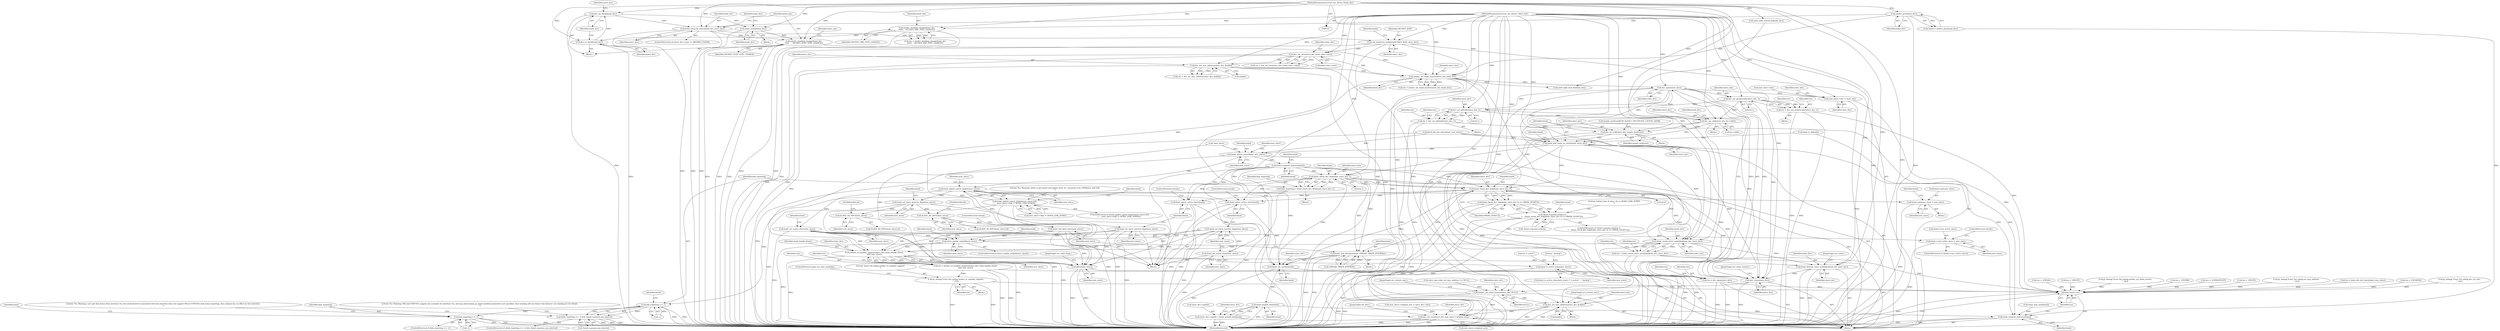 digraph "0_linux_550fd08c2cebad61c548def135f67aba284c6162_0@API" {
"1000538" [label="(Call,dev_open(slave_dev))"];
"1000526" [label="(Call,netdev_set_bond_master(slave_dev, bond_dev))"];
"1000464" [label="(Call,dev_set_mtu(slave_dev, bond->dev->mtu))"];
"1000413" [label="(Call,call_netdevice_notifiers(NETDEV_JOIN, slave_dev))"];
"1000326" [label="(Call,bond_setup_by_slave(bond_dev, slave_dev))"];
"1000318" [label="(Call,dev_mc_flush(bond_dev))"];
"1000316" [label="(Call,dev_uc_flush(bond_dev))"];
"1000296" [label="(Call,netdev_bonding_change(bond_dev,\n\t\t\t\t\t\t    NETDEV_PRE_TYPE_CHANGE))"];
"1000138" [label="(Call,netdev_priv(bond_dev))"];
"1000132" [label="(MethodParameterIn,struct net_device *bond_dev)"];
"1000133" [label="(MethodParameterIn,struct net_device *slave_dev)"];
"1000513" [label="(Call,dev_set_mac_address(slave_dev, &addr))"];
"1000338" [label="(Call,netdev_bonding_change(bond_dev,\n \t\t\t\t\t      NETDEV_POST_TYPE_CHANGE))"];
"1000331" [label="(Call,ether_setup(bond_dev))"];
"1000536" [label="(Call,res = dev_open(slave_dev))"];
"1001089" [label="(Return,return res;)"];
"1000554" [label="(Call,new_slave->dev = slave_dev)"];
"1000594" [label="(Call,dev_set_promiscuity(slave_dev, 1))"];
"1000592" [label="(Call,res = dev_set_promiscuity(slave_dev, 1))"];
"1000609" [label="(Call,dev_set_allmulti(slave_dev, 1))"];
"1000607" [label="(Call,res = dev_set_allmulti(slave_dev, 1))"];
"1000617" [label="(Call,dev_mc_add(slave_dev, ha->addr))"];
"1000637" [label="(Call,dev_mc_add(slave_dev, lacpdu_multicast))"];
"1000640" [label="(Call,bond_add_vlans_on_slave(bond, slave_dev))"];
"1000648" [label="(Call,bond_attach_slave(bond, new_slave))"];
"1000666" [label="(Call,bond_compute_features(bond))"];
"1000694" [label="(Call,bond_check_dev_link(bond, slave_dev, 1))"];
"1000692" [label="(Call,link_reporting = bond_check_dev_link(bond, slave_dev, 1))"];
"1000700" [label="(Call,link_reporting == -1)"];
"1000699" [label="(Call,(link_reporting == -1) && !bond->params.arp_interval)"];
"1000721" [label="(Call,link_reporting == -1)"];
"1000743" [label="(Call,bond_check_dev_link(bond, slave_dev, 0))"];
"1000742" [label="(Call,bond_check_dev_link(bond, slave_dev, 0) == BMSR_LSTATUS)"];
"1000735" [label="(Call,!bond->params.miimon ||\n\t    (bond_check_dev_link(bond, slave_dev, 0) == BMSR_LSTATUS))"];
"1000885" [label="(Call,bond_select_active_slave(bond))"];
"1000957" [label="(Call,bond_set_carrier(bond))"];
"1000963" [label="(Call,bond_netpoll_info(bond))"];
"1000959" [label="(Call,slave_dev->npinfo = bond_netpoll_info(bond))"];
"1001087" [label="(Call,bond_compute_features(bond))"];
"1000904" [label="(Call,bond_3ad_initialize(bond, 1000/AD_TIMER_INTERVAL))"];
"1000933" [label="(Call,bond_select_active_slave(bond))"];
"1000996" [label="(Call,bond_create_slave_symlinks(bond_dev, slave_dev))"];
"1000994" [label="(Call,res = bond_create_slave_symlinks(bond_dev, slave_dev))"];
"1001004" [label="(Call,netdev_rx_handler_register(slave_dev, bond_handle_frame,\n\t\t\t\t\t new_slave))"];
"1001002" [label="(Call,res = netdev_rx_handler_register(slave_dev, bond_handle_frame,\n\t\t\t\t\t new_slave))"];
"1001011" [label="(Call,pr_debug(\"Error %d calling netdev_rx_handler_register\n\", res))"];
"1001024" [label="(Call,bond_is_active_slave(new_slave))"];
"1001039" [label="(Call,bond_destroy_slave_symlinks(bond_dev, slave_dev))"];
"1001043" [label="(Call,dev_close(slave_dev))"];
"1001046" [label="(Call,netdev_set_bond_master(slave_dev, NULL))"];
"1001073" [label="(Call,dev_set_mac_address(slave_dev, &addr))"];
"1001078" [label="(Call,dev_set_mtu(slave_dev, new_slave->original_mtu))"];
"1001084" [label="(Call,kfree(new_slave))"];
"1000797" [label="(Call,bond_update_speed_duplex(new_slave))"];
"1000796" [label="(Call,bond_update_speed_duplex(new_slave) &&\n\t    (new_slave->link != BOND_LINK_DOWN))"];
"1000860" [label="(Call,bond->primary_slave = new_slave)"];
"1000883" [label="(Call,bond_set_slave_inactive_flags(new_slave))"];
"1000971" [label="(Call,slave_enable_netpoll(new_slave))"];
"1000889" [label="(Call,bond_set_slave_inactive_flags(new_slave))"];
"1000900" [label="(Call,SLAVE_AD_INFO(new_slave))"];
"1000924" [label="(Call,bond_3ad_bind_slave(new_slave))"];
"1000913" [label="(Call,SLAVE_AD_INFO(new_slave))"];
"1000929" [label="(Call,bond_set_active_slave(new_slave))"];
"1000931" [label="(Call,bond_set_slave_inactive_flags(new_slave))"];
"1000939" [label="(Call,bond_set_active_slave(new_slave))"];
"1000946" [label="(Call,bond->curr_active_slave = new_slave)"];
"1001041" [label="(Identifier,slave_dev)"];
"1000415" [label="(Identifier,slave_dev)"];
"1000695" [label="(Identifier,bond)"];
"1000720" [label="(ControlStructure,if (link_reporting == -1))"];
"1001006" [label="(Identifier,bond_handle_frame)"];
"1001084" [label="(Call,kfree(new_slave))"];
"1000362" [label="(Call,res = -EINVAL)"];
"1000997" [label="(Identifier,bond_dev)"];
"1000944" [label="(Identifier,bond)"];
"1000752" [label="(Identifier,bond)"];
"1001046" [label="(Call,netdev_set_bond_master(slave_dev, NULL))"];
"1000311" [label="(Call,res = -EBUSY)"];
"1000138" [label="(Call,netdev_priv(bond_dev))"];
"1000296" [label="(Call,netdev_bonding_change(bond_dev,\n\t\t\t\t\t\t    NETDEV_PRE_TYPE_CHANGE))"];
"1001004" [label="(Call,netdev_rx_handler_register(slave_dev, bond_handle_frame,\n\t\t\t\t\t new_slave))"];
"1000331" [label="(Call,ether_setup(bond_dev))"];
"1000642" [label="(Identifier,slave_dev)"];
"1001010" [label="(Block,)"];
"1001044" [label="(Identifier,slave_dev)"];
"1001091" [label="(MethodReturn,int)"];
"1000133" [label="(MethodParameterIn,struct net_device *slave_dev)"];
"1000554" [label="(Call,new_slave->dev = slave_dev)"];
"1000558" [label="(Identifier,slave_dev)"];
"1000591" [label="(Block,)"];
"1000649" [label="(Identifier,bond)"];
"1001045" [label="(JumpTarget,err_unset_master:)"];
"1001014" [label="(ControlStructure,goto err_dest_symlinks;)"];
"1000929" [label="(Call,bond_set_active_slave(new_slave))"];
"1000532" [label="(Call,pr_debug(\"Error %d calling netdev_set_bond_master\n\", res))"];
"1000370" [label="(Identifier,slave_ops)"];
"1001027" [label="(Literal,\" backup\")"];
"1000960" [label="(Call,slave_dev->npinfo)"];
"1000610" [label="(Identifier,slave_dev)"];
"1000466" [label="(Call,bond->dev->mtu)"];
"1000598" [label="(Identifier,res)"];
"1000998" [label="(Identifier,slave_dev)"];
"1000722" [label="(Identifier,link_reporting)"];
"1001078" [label="(Call,dev_set_mtu(slave_dev, new_slave->original_mtu))"];
"1000890" [label="(Identifier,new_slave)"];
"1000317" [label="(Identifier,bond_dev)"];
"1001040" [label="(Identifier,bond_dev)"];
"1000941" [label="(ControlStructure,if (!bond->curr_active_slave))"];
"1000806" [label="(Literal,\"%s: Warning: failed to get speed and duplex from %s, assumed to be 100Mb/sec and Full.\n\")"];
"1000465" [label="(Identifier,slave_dev)"];
"1000971" [label="(Call,slave_enable_netpoll(new_slave))"];
"1000797" [label="(Call,bond_update_speed_duplex(new_slave))"];
"1000885" [label="(Call,bond_select_active_slave(bond))"];
"1000608" [label="(Identifier,res)"];
"1000613" [label="(Identifier,res)"];
"1000527" [label="(Identifier,slave_dev)"];
"1000513" [label="(Call,dev_set_mac_address(slave_dev, &addr))"];
"1001048" [label="(Identifier,NULL)"];
"1000609" [label="(Call,dev_set_allmulti(slave_dev, 1))"];
"1000935" [label="(ControlStructure,break;)"];
"1000964" [label="(Identifier,bond)"];
"1000913" [label="(Call,SLAVE_AD_INFO(new_slave))"];
"1001088" [label="(Identifier,bond)"];
"1001007" [label="(Identifier,new_slave)"];
"1000262" [label="(Call,res = -EPERM)"];
"1000834" [label="(Identifier,bond)"];
"1000408" [label="(Call,res = -EOPNOTSUPP)"];
"1000414" [label="(Identifier,NETDEV_JOIN)"];
"1001087" [label="(Call,bond_compute_features(bond))"];
"1000902" [label="(FieldIdentifier,id)"];
"1000323" [label="(Identifier,slave_dev)"];
"1000594" [label="(Call,dev_set_promiscuity(slave_dev, 1))"];
"1000723" [label="(Call,-1)"];
"1001083" [label="(JumpTarget,err_free:)"];
"1000617" [label="(Call,dev_mc_add(slave_dev, ha->addr))"];
"1000924" [label="(Call,bond_3ad_bind_slave(new_slave))"];
"1000648" [label="(Call,bond_attach_slave(bond, new_slave))"];
"1000298" [label="(Identifier,NETDEV_PRE_TYPE_CHANGE)"];
"1000861" [label="(Call,bond->primary_slave)"];
"1001075" [label="(Call,&addr)"];
"1001049" [label="(JumpTarget,err_restore_mac:)"];
"1000799" [label="(Call,new_slave->link != BOND_LINK_DOWN)"];
"1000297" [label="(Identifier,bond_dev)"];
"1000977" [label="(Identifier,bond)"];
"1000691" [label="(Block,)"];
"1000136" [label="(Call,*bond = netdev_priv(bond_dev))"];
"1000595" [label="(Identifier,slave_dev)"];
"1000744" [label="(Identifier,bond)"];
"1000912" [label="(Call,SLAVE_AD_INFO(new_slave).id)"];
"1000632" [label="(Block,)"];
"1000536" [label="(Call,res = dev_open(slave_dev))"];
"1000747" [label="(Identifier,BMSR_LSTATUS)"];
"1001080" [label="(Call,new_slave->original_mtu)"];
"1000637" [label="(Call,dev_mc_add(slave_dev, lacpdu_multicast))"];
"1000282" [label="(Block,)"];
"1000984" [label="(Call,res = -EBUSY)"];
"1000992" [label="(Identifier,bond)"];
"1001012" [label="(Literal,\"Error %d calling netdev_rx_handler_register\n\")"];
"1000339" [label="(Identifier,bond_dev)"];
"1000515" [label="(Call,&addr)"];
"1000520" [label="(Call,pr_debug(\"Error %d calling set_mac_address\n\", res))"];
"1000638" [label="(Identifier,slave_dev)"];
"1000653" [label="(Identifier,new_slave)"];
"1000925" [label="(Identifier,new_slave)"];
"1000914" [label="(Identifier,new_slave)"];
"1000887" [label="(ControlStructure,break;)"];
"1000860" [label="(Call,bond->primary_slave = new_slave)"];
"1000568" [label="(Call,res = bond_alb_init_slave(bond, new_slave))"];
"1000445" [label="(Call,res = -ENOMEM)"];
"1000619" [label="(Call,ha->addr)"];
"1000972" [label="(Identifier,new_slave)"];
"1000798" [label="(Identifier,new_slave)"];
"1000413" [label="(Call,call_netdevice_notifiers(NETDEV_JOIN, slave_dev))"];
"1000950" [label="(Identifier,new_slave)"];
"1000570" [label="(Call,bond_alb_init_slave(bond, new_slave))"];
"1001002" [label="(Call,res = netdev_rx_handler_register(slave_dev, bond_handle_frame,\n\t\t\t\t\t new_slave))"];
"1000335" [label="(Identifier,bond_dev)"];
"1000641" [label="(Identifier,bond)"];
"1000701" [label="(Identifier,link_reporting)"];
"1000368" [label="(Call,slave_ops->ndo_set_mac_address == NULL)"];
"1000881" [label="(Block,)"];
"1001011" [label="(Call,pr_debug(\"Error %d calling netdev_rx_handler_register\n\", res))"];
"1000698" [label="(ControlStructure,if ((link_reporting == -1) && !bond->params.arp_interval))"];
"1000539" [label="(Identifier,slave_dev)"];
"1001023" [label="(Call,bond_is_active_slave(new_slave) ? \"n active\" : \" backup\")"];
"1000538" [label="(Call,dev_open(slave_dev))"];
"1000327" [label="(Identifier,bond_dev)"];
"1000514" [label="(Identifier,slave_dev)"];
"1000736" [label="(Call,!bond->params.miimon)"];
"1000796" [label="(Call,bond_update_speed_duplex(new_slave) &&\n\t    (new_slave->link != BOND_LINK_DOWN))"];
"1000899" [label="(Call,SLAVE_AD_INFO(new_slave).id)"];
"1000951" [label="(ControlStructure,break;)"];
"1000967" [label="(Identifier,slave_dev)"];
"1000947" [label="(Call,bond->curr_active_slave)"];
"1000611" [label="(Literal,1)"];
"1001077" [label="(JumpTarget,err_restore_mtu:)"];
"1000318" [label="(Call,dev_mc_flush(bond_dev))"];
"1000704" [label="(Call,!bond->params.arp_interval)"];
"1000340" [label="(Identifier,NETDEV_POST_TYPE_CHANGE)"];
"1000332" [label="(Identifier,bond_dev)"];
"1000592" [label="(Call,res = dev_set_promiscuity(slave_dev, 1))"];
"1000596" [label="(Literal,1)"];
"1000511" [label="(Call,res = dev_set_mac_address(slave_dev, &addr))"];
"1000132" [label="(MethodParameterIn,struct net_device *bond_dev)"];
"1000995" [label="(Identifier,res)"];
"1000666" [label="(Call,bond_compute_features(bond))"];
"1000667" [label="(Identifier,bond)"];
"1000859" [label="(Block,)"];
"1000867" [label="(Identifier,bond)"];
"1000897" [label="(Block,)"];
"1000886" [label="(Identifier,bond)"];
"1001043" [label="(Call,dev_close(slave_dev))"];
"1000623" [label="(Identifier,bond_dev)"];
"1000904" [label="(Call,bond_3ad_initialize(bond, 1000/AD_TIMER_INTERVAL))"];
"1000646" [label="(Identifier,bond)"];
"1000330" [label="(Block,)"];
"1000320" [label="(ControlStructure,if (slave_dev->type != ARPHRD_ETHER))"];
"1000932" [label="(Identifier,new_slave)"];
"1000894" [label="(Identifier,bond)"];
"1000671" [label="(Identifier,bond)"];
"1000864" [label="(Identifier,new_slave)"];
"1000743" [label="(Call,bond_check_dev_link(bond, slave_dev, 0))"];
"1000931" [label="(Call,bond_set_slave_inactive_flags(new_slave))"];
"1001057" [label="(Block,)"];
"1000615" [label="(Call,netif_addr_lock_bh(bond_dev))"];
"1000622" [label="(Call,netif_addr_unlock_bh(bond_dev))"];
"1000316" [label="(Call,dev_uc_flush(bond_dev))"];
"1000700" [label="(Call,link_reporting == -1)"];
"1000707" [label="(Identifier,bond)"];
"1000905" [label="(Identifier,bond)"];
"1001085" [label="(Identifier,new_slave)"];
"1000746" [label="(Literal,0)"];
"1000734" [label="(ControlStructure,if (!bond->params.miimon ||\n\t    (bond_check_dev_link(bond, slave_dev, 0) == BMSR_LSTATUS)))"];
"1000946" [label="(Call,bond->curr_active_slave = new_slave)"];
"1000963" [label="(Call,bond_netpoll_info(bond))"];
"1000961" [label="(Identifier,slave_dev)"];
"1000134" [label="(Block,)"];
"1000901" [label="(Identifier,new_slave)"];
"1000727" [label="(Literal,\"%s: Warning: can't get link status from interface %s; the network driver associated with this interface does not support MII or ETHTOOL link status reporting, thus miimon has no effect on this interface.\n\")"];
"1000739" [label="(Identifier,bond)"];
"1000958" [label="(Identifier,bond)"];
"1001089" [label="(Return,return res;)"];
"1000934" [label="(Identifier,bond)"];
"1000455" [label="(Call,new_slave->original_mtu = slave_dev->mtu)"];
"1000541" [label="(Identifier,res)"];
"1001073" [label="(Call,dev_set_mac_address(slave_dev, &addr))"];
"1001013" [label="(Identifier,res)"];
"1001009" [label="(Identifier,res)"];
"1000996" [label="(Call,bond_create_slave_symlinks(bond_dev, slave_dev))"];
"1000721" [label="(Call,link_reporting == -1)"];
"1000537" [label="(Identifier,res)"];
"1001090" [label="(Identifier,res)"];
"1000584" [label="(Block,)"];
"1000930" [label="(Identifier,new_slave)"];
"1000294" [label="(Call,res = netdev_bonding_change(bond_dev,\n\t\t\t\t\t\t    NETDEV_PRE_TYPE_CHANGE))"];
"1000801" [label="(Identifier,new_slave)"];
"1000326" [label="(Call,bond_setup_by_slave(bond_dev, slave_dev))"];
"1000462" [label="(Call,res = dev_set_mtu(slave_dev, bond->dev->mtu))"];
"1000528" [label="(Identifier,bond_dev)"];
"1000555" [label="(Call,new_slave->dev)"];
"1000883" [label="(Call,bond_set_slave_inactive_flags(new_slave))"];
"1000420" [label="(Identifier,bond)"];
"1000957" [label="(Call,bond_set_carrier(bond))"];
"1000693" [label="(Identifier,link_reporting)"];
"1000442" [label="(Call,!new_slave)"];
"1001042" [label="(JumpTarget,err_close:)"];
"1000699" [label="(Call,(link_reporting == -1) && !bond->params.arp_interval)"];
"1000735" [label="(Call,!bond->params.miimon ||\n\t    (bond_check_dev_link(bond, slave_dev, 0) == BMSR_LSTATUS))"];
"1000464" [label="(Call,dev_set_mtu(slave_dev, bond->dev->mtu))"];
"1001026" [label="(Literal,\"n active\")"];
"1000692" [label="(Call,link_reporting = bond_check_dev_link(bond, slave_dev, 1))"];
"1000939" [label="(Call,bond_set_active_slave(new_slave))"];
"1000139" [label="(Identifier,bond_dev)"];
"1000959" [label="(Call,slave_dev->npinfo = bond_netpoll_info(bond))"];
"1000712" [label="(Literal,\"%s: Warning: MII and ETHTOOL support not available for interface %s, and arp_interval/arp_ip_target module parameters not specified, thus bonding will not detect link failures! see bonding.txt for details.\n\")"];
"1000634" [label="(Call,lacpdu_multicast[ETH_ALEN] = MULTICAST_LACPDU_ADDR)"];
"1000561" [label="(Identifier,slave_dev)"];
"1000906" [label="(Call,1000/AD_TIMER_INTERVAL)"];
"1000889" [label="(Call,bond_set_slave_inactive_flags(new_slave))"];
"1000926" [label="(ControlStructure,break;)"];
"1000702" [label="(Call,-1)"];
"1000742" [label="(Call,bond_check_dev_link(bond, slave_dev, 0) == BMSR_LSTATUS)"];
"1000328" [label="(Identifier,slave_dev)"];
"1001025" [label="(Identifier,new_slave)"];
"1000338" [label="(Call,netdev_bonding_change(bond_dev,\n \t\t\t\t\t      NETDEV_POST_TYPE_CHANGE))"];
"1000745" [label="(Identifier,slave_dev)"];
"1000319" [label="(Identifier,bond_dev)"];
"1001003" [label="(Identifier,res)"];
"1000900" [label="(Call,SLAVE_AD_INFO(new_slave))"];
"1000606" [label="(Block,)"];
"1000210" [label="(Call,bond_vlan_used(bond))"];
"1000884" [label="(Identifier,new_slave)"];
"1000933" [label="(Call,bond_select_active_slave(bond))"];
"1000795" [label="(ControlStructure,if (bond_update_speed_duplex(new_slave) &&\n\t    (new_slave->link != BOND_LINK_DOWN)))"];
"1001000" [label="(Identifier,res)"];
"1001074" [label="(Identifier,slave_dev)"];
"1001047" [label="(Identifier,slave_dev)"];
"1000994" [label="(Call,res = bond_create_slave_symlinks(bond_dev, slave_dev))"];
"1000650" [label="(Identifier,new_slave)"];
"1000789" [label="(Literal,\"Initial state of slave_dev is BOND_LINK_DOWN\n\")"];
"1000970" [label="(ControlStructure,if (slave_enable_netpoll(new_slave)))"];
"1000607" [label="(Call,res = dev_set_allmulti(slave_dev, 1))"];
"1001079" [label="(Identifier,slave_dev)"];
"1000696" [label="(Identifier,slave_dev)"];
"1000618" [label="(Identifier,slave_dev)"];
"1001024" [label="(Call,bond_is_active_slave(new_slave))"];
"1000915" [label="(FieldIdentifier,id)"];
"1000526" [label="(Call,netdev_set_bond_master(slave_dev, bond_dev))"];
"1001005" [label="(Identifier,slave_dev)"];
"1000565" [label="(Call,bond_is_lb(bond))"];
"1000639" [label="(Identifier,lacpdu_multicast)"];
"1000940" [label="(Identifier,new_slave)"];
"1001086" [label="(JumpTarget,err_undo_flags:)"];
"1000694" [label="(Call,bond_check_dev_link(bond, slave_dev, 1))"];
"1000593" [label="(Identifier,res)"];
"1000697" [label="(Literal,1)"];
"1000640" [label="(Call,bond_add_vlans_on_slave(bond, slave_dev))"];
"1000524" [label="(Call,res = netdev_set_bond_master(slave_dev, bond_dev))"];
"1001039" [label="(Call,bond_destroy_slave_symlinks(bond_dev, slave_dev))"];
"1000474" [label="(Call,pr_debug(\"Error %d calling dev_set_mtu\n\", res))"];
"1000538" -> "1000536"  [label="AST: "];
"1000538" -> "1000539"  [label="CFG: "];
"1000539" -> "1000538"  [label="AST: "];
"1000536" -> "1000538"  [label="CFG: "];
"1000538" -> "1000536"  [label="DDG: "];
"1000526" -> "1000538"  [label="DDG: "];
"1000133" -> "1000538"  [label="DDG: "];
"1000538" -> "1000554"  [label="DDG: "];
"1000538" -> "1000594"  [label="DDG: "];
"1000538" -> "1000609"  [label="DDG: "];
"1000538" -> "1000617"  [label="DDG: "];
"1000538" -> "1000637"  [label="DDG: "];
"1000538" -> "1000640"  [label="DDG: "];
"1000538" -> "1001043"  [label="DDG: "];
"1000538" -> "1001046"  [label="DDG: "];
"1000526" -> "1000524"  [label="AST: "];
"1000526" -> "1000528"  [label="CFG: "];
"1000527" -> "1000526"  [label="AST: "];
"1000528" -> "1000526"  [label="AST: "];
"1000524" -> "1000526"  [label="CFG: "];
"1000526" -> "1001091"  [label="DDG: "];
"1000526" -> "1000524"  [label="DDG: "];
"1000526" -> "1000524"  [label="DDG: "];
"1000464" -> "1000526"  [label="DDG: "];
"1000513" -> "1000526"  [label="DDG: "];
"1000133" -> "1000526"  [label="DDG: "];
"1000338" -> "1000526"  [label="DDG: "];
"1000138" -> "1000526"  [label="DDG: "];
"1000132" -> "1000526"  [label="DDG: "];
"1000526" -> "1000615"  [label="DDG: "];
"1000526" -> "1000996"  [label="DDG: "];
"1000526" -> "1001073"  [label="DDG: "];
"1000526" -> "1001078"  [label="DDG: "];
"1000464" -> "1000462"  [label="AST: "];
"1000464" -> "1000466"  [label="CFG: "];
"1000465" -> "1000464"  [label="AST: "];
"1000466" -> "1000464"  [label="AST: "];
"1000462" -> "1000464"  [label="CFG: "];
"1000464" -> "1001091"  [label="DDG: "];
"1000464" -> "1001091"  [label="DDG: "];
"1000464" -> "1000462"  [label="DDG: "];
"1000464" -> "1000462"  [label="DDG: "];
"1000413" -> "1000464"  [label="DDG: "];
"1000133" -> "1000464"  [label="DDG: "];
"1000464" -> "1000513"  [label="DDG: "];
"1000413" -> "1000134"  [label="AST: "];
"1000413" -> "1000415"  [label="CFG: "];
"1000414" -> "1000413"  [label="AST: "];
"1000415" -> "1000413"  [label="AST: "];
"1000420" -> "1000413"  [label="CFG: "];
"1000413" -> "1001091"  [label="DDG: "];
"1000413" -> "1001091"  [label="DDG: "];
"1000413" -> "1001091"  [label="DDG: "];
"1000326" -> "1000413"  [label="DDG: "];
"1000133" -> "1000413"  [label="DDG: "];
"1000326" -> "1000320"  [label="AST: "];
"1000326" -> "1000328"  [label="CFG: "];
"1000327" -> "1000326"  [label="AST: "];
"1000328" -> "1000326"  [label="AST: "];
"1000339" -> "1000326"  [label="CFG: "];
"1000326" -> "1001091"  [label="DDG: "];
"1000326" -> "1001091"  [label="DDG: "];
"1000318" -> "1000326"  [label="DDG: "];
"1000132" -> "1000326"  [label="DDG: "];
"1000133" -> "1000326"  [label="DDG: "];
"1000326" -> "1000338"  [label="DDG: "];
"1000318" -> "1000282"  [label="AST: "];
"1000318" -> "1000319"  [label="CFG: "];
"1000319" -> "1000318"  [label="AST: "];
"1000323" -> "1000318"  [label="CFG: "];
"1000318" -> "1001091"  [label="DDG: "];
"1000316" -> "1000318"  [label="DDG: "];
"1000132" -> "1000318"  [label="DDG: "];
"1000318" -> "1000331"  [label="DDG: "];
"1000316" -> "1000282"  [label="AST: "];
"1000316" -> "1000317"  [label="CFG: "];
"1000317" -> "1000316"  [label="AST: "];
"1000319" -> "1000316"  [label="CFG: "];
"1000316" -> "1001091"  [label="DDG: "];
"1000296" -> "1000316"  [label="DDG: "];
"1000132" -> "1000316"  [label="DDG: "];
"1000296" -> "1000294"  [label="AST: "];
"1000296" -> "1000298"  [label="CFG: "];
"1000297" -> "1000296"  [label="AST: "];
"1000298" -> "1000296"  [label="AST: "];
"1000294" -> "1000296"  [label="CFG: "];
"1000296" -> "1001091"  [label="DDG: "];
"1000296" -> "1001091"  [label="DDG: "];
"1000296" -> "1000294"  [label="DDG: "];
"1000296" -> "1000294"  [label="DDG: "];
"1000138" -> "1000296"  [label="DDG: "];
"1000132" -> "1000296"  [label="DDG: "];
"1000138" -> "1000136"  [label="AST: "];
"1000138" -> "1000139"  [label="CFG: "];
"1000139" -> "1000138"  [label="AST: "];
"1000136" -> "1000138"  [label="CFG: "];
"1000138" -> "1001091"  [label="DDG: "];
"1000138" -> "1000136"  [label="DDG: "];
"1000132" -> "1000138"  [label="DDG: "];
"1000132" -> "1000131"  [label="AST: "];
"1000132" -> "1001091"  [label="DDG: "];
"1000132" -> "1000331"  [label="DDG: "];
"1000132" -> "1000338"  [label="DDG: "];
"1000132" -> "1000615"  [label="DDG: "];
"1000132" -> "1000622"  [label="DDG: "];
"1000132" -> "1000996"  [label="DDG: "];
"1000132" -> "1001039"  [label="DDG: "];
"1000133" -> "1000131"  [label="AST: "];
"1000133" -> "1001091"  [label="DDG: "];
"1000133" -> "1000513"  [label="DDG: "];
"1000133" -> "1000554"  [label="DDG: "];
"1000133" -> "1000594"  [label="DDG: "];
"1000133" -> "1000609"  [label="DDG: "];
"1000133" -> "1000617"  [label="DDG: "];
"1000133" -> "1000637"  [label="DDG: "];
"1000133" -> "1000640"  [label="DDG: "];
"1000133" -> "1000694"  [label="DDG: "];
"1000133" -> "1000743"  [label="DDG: "];
"1000133" -> "1000996"  [label="DDG: "];
"1000133" -> "1001004"  [label="DDG: "];
"1000133" -> "1001039"  [label="DDG: "];
"1000133" -> "1001043"  [label="DDG: "];
"1000133" -> "1001046"  [label="DDG: "];
"1000133" -> "1001073"  [label="DDG: "];
"1000133" -> "1001078"  [label="DDG: "];
"1000513" -> "1000511"  [label="AST: "];
"1000513" -> "1000515"  [label="CFG: "];
"1000514" -> "1000513"  [label="AST: "];
"1000515" -> "1000513"  [label="AST: "];
"1000511" -> "1000513"  [label="CFG: "];
"1000513" -> "1001091"  [label="DDG: "];
"1000513" -> "1000511"  [label="DDG: "];
"1000513" -> "1000511"  [label="DDG: "];
"1000513" -> "1001073"  [label="DDG: "];
"1000513" -> "1001078"  [label="DDG: "];
"1000338" -> "1000282"  [label="AST: "];
"1000338" -> "1000340"  [label="CFG: "];
"1000339" -> "1000338"  [label="AST: "];
"1000340" -> "1000338"  [label="AST: "];
"1000370" -> "1000338"  [label="CFG: "];
"1000338" -> "1001091"  [label="DDG: "];
"1000338" -> "1001091"  [label="DDG: "];
"1000338" -> "1001091"  [label="DDG: "];
"1000331" -> "1000338"  [label="DDG: "];
"1000331" -> "1000330"  [label="AST: "];
"1000331" -> "1000332"  [label="CFG: "];
"1000332" -> "1000331"  [label="AST: "];
"1000335" -> "1000331"  [label="CFG: "];
"1000331" -> "1001091"  [label="DDG: "];
"1000536" -> "1000134"  [label="AST: "];
"1000537" -> "1000536"  [label="AST: "];
"1000541" -> "1000536"  [label="CFG: "];
"1000536" -> "1001091"  [label="DDG: "];
"1000536" -> "1001091"  [label="DDG: "];
"1000536" -> "1001089"  [label="DDG: "];
"1001089" -> "1000134"  [label="AST: "];
"1001089" -> "1001090"  [label="CFG: "];
"1001090" -> "1001089"  [label="AST: "];
"1001091" -> "1001089"  [label="CFG: "];
"1001089" -> "1001091"  [label="DDG: "];
"1001090" -> "1001089"  [label="DDG: "];
"1000311" -> "1001089"  [label="DDG: "];
"1000568" -> "1001089"  [label="DDG: "];
"1001011" -> "1001089"  [label="DDG: "];
"1000532" -> "1001089"  [label="DDG: "];
"1000994" -> "1001089"  [label="DDG: "];
"1000984" -> "1001089"  [label="DDG: "];
"1000592" -> "1001089"  [label="DDG: "];
"1000362" -> "1001089"  [label="DDG: "];
"1000520" -> "1001089"  [label="DDG: "];
"1000408" -> "1001089"  [label="DDG: "];
"1000607" -> "1001089"  [label="DDG: "];
"1000474" -> "1001089"  [label="DDG: "];
"1000445" -> "1001089"  [label="DDG: "];
"1000262" -> "1001089"  [label="DDG: "];
"1000554" -> "1000134"  [label="AST: "];
"1000554" -> "1000558"  [label="CFG: "];
"1000555" -> "1000554"  [label="AST: "];
"1000558" -> "1000554"  [label="AST: "];
"1000561" -> "1000554"  [label="CFG: "];
"1000554" -> "1001091"  [label="DDG: "];
"1000594" -> "1000592"  [label="AST: "];
"1000594" -> "1000596"  [label="CFG: "];
"1000595" -> "1000594"  [label="AST: "];
"1000596" -> "1000594"  [label="AST: "];
"1000592" -> "1000594"  [label="CFG: "];
"1000594" -> "1000592"  [label="DDG: "];
"1000594" -> "1000592"  [label="DDG: "];
"1000594" -> "1000609"  [label="DDG: "];
"1000594" -> "1000617"  [label="DDG: "];
"1000594" -> "1001043"  [label="DDG: "];
"1000592" -> "1000591"  [label="AST: "];
"1000593" -> "1000592"  [label="AST: "];
"1000598" -> "1000592"  [label="CFG: "];
"1000592" -> "1001091"  [label="DDG: "];
"1000592" -> "1001091"  [label="DDG: "];
"1000609" -> "1000607"  [label="AST: "];
"1000609" -> "1000611"  [label="CFG: "];
"1000610" -> "1000609"  [label="AST: "];
"1000611" -> "1000609"  [label="AST: "];
"1000607" -> "1000609"  [label="CFG: "];
"1000609" -> "1000607"  [label="DDG: "];
"1000609" -> "1000607"  [label="DDG: "];
"1000609" -> "1000617"  [label="DDG: "];
"1000609" -> "1001043"  [label="DDG: "];
"1000607" -> "1000606"  [label="AST: "];
"1000608" -> "1000607"  [label="AST: "];
"1000613" -> "1000607"  [label="CFG: "];
"1000607" -> "1001091"  [label="DDG: "];
"1000607" -> "1001091"  [label="DDG: "];
"1000617" -> "1000584"  [label="AST: "];
"1000617" -> "1000619"  [label="CFG: "];
"1000618" -> "1000617"  [label="AST: "];
"1000619" -> "1000617"  [label="AST: "];
"1000623" -> "1000617"  [label="CFG: "];
"1000617" -> "1001091"  [label="DDG: "];
"1000617" -> "1001091"  [label="DDG: "];
"1000617" -> "1000637"  [label="DDG: "];
"1000617" -> "1000640"  [label="DDG: "];
"1000637" -> "1000632"  [label="AST: "];
"1000637" -> "1000639"  [label="CFG: "];
"1000638" -> "1000637"  [label="AST: "];
"1000639" -> "1000637"  [label="AST: "];
"1000641" -> "1000637"  [label="CFG: "];
"1000637" -> "1001091"  [label="DDG: "];
"1000637" -> "1001091"  [label="DDG: "];
"1000634" -> "1000637"  [label="DDG: "];
"1000637" -> "1000640"  [label="DDG: "];
"1000640" -> "1000134"  [label="AST: "];
"1000640" -> "1000642"  [label="CFG: "];
"1000641" -> "1000640"  [label="AST: "];
"1000642" -> "1000640"  [label="AST: "];
"1000646" -> "1000640"  [label="CFG: "];
"1000640" -> "1001091"  [label="DDG: "];
"1000570" -> "1000640"  [label="DDG: "];
"1000565" -> "1000640"  [label="DDG: "];
"1000640" -> "1000648"  [label="DDG: "];
"1000640" -> "1000694"  [label="DDG: "];
"1000640" -> "1000743"  [label="DDG: "];
"1000640" -> "1000996"  [label="DDG: "];
"1000640" -> "1001043"  [label="DDG: "];
"1000648" -> "1000134"  [label="AST: "];
"1000648" -> "1000650"  [label="CFG: "];
"1000649" -> "1000648"  [label="AST: "];
"1000650" -> "1000648"  [label="AST: "];
"1000653" -> "1000648"  [label="CFG: "];
"1000648" -> "1001091"  [label="DDG: "];
"1000442" -> "1000648"  [label="DDG: "];
"1000570" -> "1000648"  [label="DDG: "];
"1000648" -> "1000666"  [label="DDG: "];
"1000648" -> "1000797"  [label="DDG: "];
"1000666" -> "1000134"  [label="AST: "];
"1000666" -> "1000667"  [label="CFG: "];
"1000667" -> "1000666"  [label="AST: "];
"1000671" -> "1000666"  [label="CFG: "];
"1000666" -> "1001091"  [label="DDG: "];
"1000666" -> "1000694"  [label="DDG: "];
"1000666" -> "1000743"  [label="DDG: "];
"1000666" -> "1000885"  [label="DDG: "];
"1000666" -> "1000904"  [label="DDG: "];
"1000666" -> "1000933"  [label="DDG: "];
"1000666" -> "1000957"  [label="DDG: "];
"1000694" -> "1000692"  [label="AST: "];
"1000694" -> "1000697"  [label="CFG: "];
"1000695" -> "1000694"  [label="AST: "];
"1000696" -> "1000694"  [label="AST: "];
"1000697" -> "1000694"  [label="AST: "];
"1000692" -> "1000694"  [label="CFG: "];
"1000694" -> "1000692"  [label="DDG: "];
"1000694" -> "1000692"  [label="DDG: "];
"1000694" -> "1000692"  [label="DDG: "];
"1000694" -> "1000743"  [label="DDG: "];
"1000694" -> "1000743"  [label="DDG: "];
"1000694" -> "1000885"  [label="DDG: "];
"1000694" -> "1000904"  [label="DDG: "];
"1000694" -> "1000933"  [label="DDG: "];
"1000694" -> "1000957"  [label="DDG: "];
"1000694" -> "1000996"  [label="DDG: "];
"1000694" -> "1001043"  [label="DDG: "];
"1000692" -> "1000691"  [label="AST: "];
"1000693" -> "1000692"  [label="AST: "];
"1000701" -> "1000692"  [label="CFG: "];
"1000692" -> "1001091"  [label="DDG: "];
"1000692" -> "1000700"  [label="DDG: "];
"1000700" -> "1000699"  [label="AST: "];
"1000700" -> "1000702"  [label="CFG: "];
"1000701" -> "1000700"  [label="AST: "];
"1000702" -> "1000700"  [label="AST: "];
"1000707" -> "1000700"  [label="CFG: "];
"1000699" -> "1000700"  [label="CFG: "];
"1000700" -> "1001091"  [label="DDG: "];
"1000700" -> "1001091"  [label="DDG: "];
"1000700" -> "1000699"  [label="DDG: "];
"1000700" -> "1000699"  [label="DDG: "];
"1000702" -> "1000700"  [label="DDG: "];
"1000700" -> "1000721"  [label="DDG: "];
"1000699" -> "1000698"  [label="AST: "];
"1000699" -> "1000704"  [label="CFG: "];
"1000704" -> "1000699"  [label="AST: "];
"1000712" -> "1000699"  [label="CFG: "];
"1000722" -> "1000699"  [label="CFG: "];
"1000699" -> "1001091"  [label="DDG: "];
"1000699" -> "1001091"  [label="DDG: "];
"1000699" -> "1001091"  [label="DDG: "];
"1000704" -> "1000699"  [label="DDG: "];
"1000721" -> "1000720"  [label="AST: "];
"1000721" -> "1000723"  [label="CFG: "];
"1000722" -> "1000721"  [label="AST: "];
"1000723" -> "1000721"  [label="AST: "];
"1000727" -> "1000721"  [label="CFG: "];
"1000739" -> "1000721"  [label="CFG: "];
"1000721" -> "1001091"  [label="DDG: "];
"1000721" -> "1001091"  [label="DDG: "];
"1000721" -> "1001091"  [label="DDG: "];
"1000723" -> "1000721"  [label="DDG: "];
"1000743" -> "1000742"  [label="AST: "];
"1000743" -> "1000746"  [label="CFG: "];
"1000744" -> "1000743"  [label="AST: "];
"1000745" -> "1000743"  [label="AST: "];
"1000746" -> "1000743"  [label="AST: "];
"1000747" -> "1000743"  [label="CFG: "];
"1000743" -> "1000742"  [label="DDG: "];
"1000743" -> "1000742"  [label="DDG: "];
"1000743" -> "1000742"  [label="DDG: "];
"1000743" -> "1000885"  [label="DDG: "];
"1000743" -> "1000904"  [label="DDG: "];
"1000743" -> "1000933"  [label="DDG: "];
"1000743" -> "1000957"  [label="DDG: "];
"1000743" -> "1000996"  [label="DDG: "];
"1000743" -> "1001043"  [label="DDG: "];
"1000742" -> "1000735"  [label="AST: "];
"1000742" -> "1000747"  [label="CFG: "];
"1000747" -> "1000742"  [label="AST: "];
"1000735" -> "1000742"  [label="CFG: "];
"1000742" -> "1001091"  [label="DDG: "];
"1000742" -> "1001091"  [label="DDG: "];
"1000742" -> "1000735"  [label="DDG: "];
"1000742" -> "1000735"  [label="DDG: "];
"1000735" -> "1000734"  [label="AST: "];
"1000735" -> "1000736"  [label="CFG: "];
"1000736" -> "1000735"  [label="AST: "];
"1000752" -> "1000735"  [label="CFG: "];
"1000789" -> "1000735"  [label="CFG: "];
"1000735" -> "1001091"  [label="DDG: "];
"1000735" -> "1001091"  [label="DDG: "];
"1000735" -> "1001091"  [label="DDG: "];
"1000736" -> "1000735"  [label="DDG: "];
"1000885" -> "1000881"  [label="AST: "];
"1000885" -> "1000886"  [label="CFG: "];
"1000886" -> "1000885"  [label="AST: "];
"1000887" -> "1000885"  [label="CFG: "];
"1000885" -> "1001091"  [label="DDG: "];
"1000885" -> "1000957"  [label="DDG: "];
"1000957" -> "1000134"  [label="AST: "];
"1000957" -> "1000958"  [label="CFG: "];
"1000958" -> "1000957"  [label="AST: "];
"1000961" -> "1000957"  [label="CFG: "];
"1000957" -> "1001091"  [label="DDG: "];
"1000904" -> "1000957"  [label="DDG: "];
"1000933" -> "1000957"  [label="DDG: "];
"1000957" -> "1000963"  [label="DDG: "];
"1000963" -> "1000959"  [label="AST: "];
"1000963" -> "1000964"  [label="CFG: "];
"1000964" -> "1000963"  [label="AST: "];
"1000959" -> "1000963"  [label="CFG: "];
"1000963" -> "1001091"  [label="DDG: "];
"1000963" -> "1000959"  [label="DDG: "];
"1000963" -> "1001087"  [label="DDG: "];
"1000959" -> "1000134"  [label="AST: "];
"1000960" -> "1000959"  [label="AST: "];
"1000967" -> "1000959"  [label="CFG: "];
"1000959" -> "1001091"  [label="DDG: "];
"1000959" -> "1001091"  [label="DDG: "];
"1001087" -> "1000134"  [label="AST: "];
"1001087" -> "1001088"  [label="CFG: "];
"1001088" -> "1001087"  [label="AST: "];
"1001090" -> "1001087"  [label="CFG: "];
"1001087" -> "1001091"  [label="DDG: "];
"1001087" -> "1001091"  [label="DDG: "];
"1000570" -> "1001087"  [label="DDG: "];
"1000565" -> "1001087"  [label="DDG: "];
"1000210" -> "1001087"  [label="DDG: "];
"1000136" -> "1001087"  [label="DDG: "];
"1000904" -> "1000897"  [label="AST: "];
"1000904" -> "1000906"  [label="CFG: "];
"1000905" -> "1000904"  [label="AST: "];
"1000906" -> "1000904"  [label="AST: "];
"1000925" -> "1000904"  [label="CFG: "];
"1000904" -> "1001091"  [label="DDG: "];
"1000904" -> "1001091"  [label="DDG: "];
"1000906" -> "1000904"  [label="DDG: "];
"1000906" -> "1000904"  [label="DDG: "];
"1000933" -> "1000881"  [label="AST: "];
"1000933" -> "1000934"  [label="CFG: "];
"1000934" -> "1000933"  [label="AST: "];
"1000935" -> "1000933"  [label="CFG: "];
"1000933" -> "1001091"  [label="DDG: "];
"1000996" -> "1000994"  [label="AST: "];
"1000996" -> "1000998"  [label="CFG: "];
"1000997" -> "1000996"  [label="AST: "];
"1000998" -> "1000996"  [label="AST: "];
"1000994" -> "1000996"  [label="CFG: "];
"1000996" -> "1001091"  [label="DDG: "];
"1000996" -> "1000994"  [label="DDG: "];
"1000996" -> "1000994"  [label="DDG: "];
"1000622" -> "1000996"  [label="DDG: "];
"1000996" -> "1001004"  [label="DDG: "];
"1000996" -> "1001039"  [label="DDG: "];
"1000996" -> "1001043"  [label="DDG: "];
"1000994" -> "1000134"  [label="AST: "];
"1000995" -> "1000994"  [label="AST: "];
"1001000" -> "1000994"  [label="CFG: "];
"1000994" -> "1001091"  [label="DDG: "];
"1000994" -> "1001091"  [label="DDG: "];
"1001004" -> "1001002"  [label="AST: "];
"1001004" -> "1001007"  [label="CFG: "];
"1001005" -> "1001004"  [label="AST: "];
"1001006" -> "1001004"  [label="AST: "];
"1001007" -> "1001004"  [label="AST: "];
"1001002" -> "1001004"  [label="CFG: "];
"1001004" -> "1001091"  [label="DDG: "];
"1001004" -> "1001091"  [label="DDG: "];
"1001004" -> "1001002"  [label="DDG: "];
"1001004" -> "1001002"  [label="DDG: "];
"1001004" -> "1001002"  [label="DDG: "];
"1000971" -> "1001004"  [label="DDG: "];
"1000883" -> "1001004"  [label="DDG: "];
"1000924" -> "1001004"  [label="DDG: "];
"1000939" -> "1001004"  [label="DDG: "];
"1000931" -> "1001004"  [label="DDG: "];
"1001004" -> "1001024"  [label="DDG: "];
"1001004" -> "1001039"  [label="DDG: "];
"1001004" -> "1001084"  [label="DDG: "];
"1001002" -> "1000134"  [label="AST: "];
"1001003" -> "1001002"  [label="AST: "];
"1001009" -> "1001002"  [label="CFG: "];
"1001002" -> "1001091"  [label="DDG: "];
"1001002" -> "1001091"  [label="DDG: "];
"1001002" -> "1001011"  [label="DDG: "];
"1001011" -> "1001010"  [label="AST: "];
"1001011" -> "1001013"  [label="CFG: "];
"1001012" -> "1001011"  [label="AST: "];
"1001013" -> "1001011"  [label="AST: "];
"1001014" -> "1001011"  [label="CFG: "];
"1001011" -> "1001091"  [label="DDG: "];
"1001011" -> "1001091"  [label="DDG: "];
"1001024" -> "1001023"  [label="AST: "];
"1001024" -> "1001025"  [label="CFG: "];
"1001025" -> "1001024"  [label="AST: "];
"1001026" -> "1001024"  [label="CFG: "];
"1001027" -> "1001024"  [label="CFG: "];
"1001024" -> "1001091"  [label="DDG: "];
"1001039" -> "1000134"  [label="AST: "];
"1001039" -> "1001041"  [label="CFG: "];
"1001040" -> "1001039"  [label="AST: "];
"1001041" -> "1001039"  [label="AST: "];
"1001042" -> "1001039"  [label="CFG: "];
"1001039" -> "1001091"  [label="DDG: "];
"1001039" -> "1001091"  [label="DDG: "];
"1001039" -> "1001043"  [label="DDG: "];
"1001043" -> "1000134"  [label="AST: "];
"1001043" -> "1001044"  [label="CFG: "];
"1001044" -> "1001043"  [label="AST: "];
"1001045" -> "1001043"  [label="CFG: "];
"1001043" -> "1001091"  [label="DDG: "];
"1001043" -> "1001046"  [label="DDG: "];
"1001046" -> "1000134"  [label="AST: "];
"1001046" -> "1001048"  [label="CFG: "];
"1001047" -> "1001046"  [label="AST: "];
"1001048" -> "1001046"  [label="AST: "];
"1001049" -> "1001046"  [label="CFG: "];
"1001046" -> "1001091"  [label="DDG: "];
"1001046" -> "1001091"  [label="DDG: "];
"1000368" -> "1001046"  [label="DDG: "];
"1001046" -> "1001073"  [label="DDG: "];
"1001046" -> "1001078"  [label="DDG: "];
"1001073" -> "1001057"  [label="AST: "];
"1001073" -> "1001075"  [label="CFG: "];
"1001074" -> "1001073"  [label="AST: "];
"1001075" -> "1001073"  [label="AST: "];
"1001077" -> "1001073"  [label="CFG: "];
"1001073" -> "1001091"  [label="DDG: "];
"1001073" -> "1001091"  [label="DDG: "];
"1001073" -> "1001078"  [label="DDG: "];
"1001078" -> "1000134"  [label="AST: "];
"1001078" -> "1001080"  [label="CFG: "];
"1001079" -> "1001078"  [label="AST: "];
"1001080" -> "1001078"  [label="AST: "];
"1001083" -> "1001078"  [label="CFG: "];
"1001078" -> "1001091"  [label="DDG: "];
"1001078" -> "1001091"  [label="DDG: "];
"1001078" -> "1001091"  [label="DDG: "];
"1000455" -> "1001078"  [label="DDG: "];
"1001084" -> "1000134"  [label="AST: "];
"1001084" -> "1001085"  [label="CFG: "];
"1001085" -> "1001084"  [label="AST: "];
"1001086" -> "1001084"  [label="CFG: "];
"1001084" -> "1001091"  [label="DDG: "];
"1001084" -> "1001091"  [label="DDG: "];
"1000971" -> "1001084"  [label="DDG: "];
"1000442" -> "1001084"  [label="DDG: "];
"1000883" -> "1001084"  [label="DDG: "];
"1000939" -> "1001084"  [label="DDG: "];
"1000570" -> "1001084"  [label="DDG: "];
"1000931" -> "1001084"  [label="DDG: "];
"1000924" -> "1001084"  [label="DDG: "];
"1000797" -> "1000796"  [label="AST: "];
"1000797" -> "1000798"  [label="CFG: "];
"1000798" -> "1000797"  [label="AST: "];
"1000801" -> "1000797"  [label="CFG: "];
"1000796" -> "1000797"  [label="CFG: "];
"1000797" -> "1000796"  [label="DDG: "];
"1000797" -> "1000860"  [label="DDG: "];
"1000797" -> "1000883"  [label="DDG: "];
"1000797" -> "1000889"  [label="DDG: "];
"1000797" -> "1000929"  [label="DDG: "];
"1000797" -> "1000939"  [label="DDG: "];
"1000796" -> "1000795"  [label="AST: "];
"1000796" -> "1000799"  [label="CFG: "];
"1000799" -> "1000796"  [label="AST: "];
"1000806" -> "1000796"  [label="CFG: "];
"1000834" -> "1000796"  [label="CFG: "];
"1000796" -> "1001091"  [label="DDG: "];
"1000796" -> "1001091"  [label="DDG: "];
"1000796" -> "1001091"  [label="DDG: "];
"1000799" -> "1000796"  [label="DDG: "];
"1000799" -> "1000796"  [label="DDG: "];
"1000860" -> "1000859"  [label="AST: "];
"1000860" -> "1000864"  [label="CFG: "];
"1000861" -> "1000860"  [label="AST: "];
"1000864" -> "1000860"  [label="AST: "];
"1000867" -> "1000860"  [label="CFG: "];
"1000860" -> "1001091"  [label="DDG: "];
"1000883" -> "1000881"  [label="AST: "];
"1000883" -> "1000884"  [label="CFG: "];
"1000884" -> "1000883"  [label="AST: "];
"1000886" -> "1000883"  [label="CFG: "];
"1000883" -> "1001091"  [label="DDG: "];
"1000883" -> "1000971"  [label="DDG: "];
"1000971" -> "1000970"  [label="AST: "];
"1000971" -> "1000972"  [label="CFG: "];
"1000972" -> "1000971"  [label="AST: "];
"1000977" -> "1000971"  [label="CFG: "];
"1000992" -> "1000971"  [label="CFG: "];
"1000971" -> "1001091"  [label="DDG: "];
"1000924" -> "1000971"  [label="DDG: "];
"1000939" -> "1000971"  [label="DDG: "];
"1000931" -> "1000971"  [label="DDG: "];
"1000889" -> "1000881"  [label="AST: "];
"1000889" -> "1000890"  [label="CFG: "];
"1000890" -> "1000889"  [label="AST: "];
"1000894" -> "1000889"  [label="CFG: "];
"1000889" -> "1001091"  [label="DDG: "];
"1000889" -> "1000900"  [label="DDG: "];
"1000889" -> "1000913"  [label="DDG: "];
"1000900" -> "1000899"  [label="AST: "];
"1000900" -> "1000901"  [label="CFG: "];
"1000901" -> "1000900"  [label="AST: "];
"1000902" -> "1000900"  [label="CFG: "];
"1000900" -> "1000924"  [label="DDG: "];
"1000924" -> "1000881"  [label="AST: "];
"1000924" -> "1000925"  [label="CFG: "];
"1000925" -> "1000924"  [label="AST: "];
"1000926" -> "1000924"  [label="CFG: "];
"1000924" -> "1001091"  [label="DDG: "];
"1000913" -> "1000924"  [label="DDG: "];
"1000913" -> "1000912"  [label="AST: "];
"1000913" -> "1000914"  [label="CFG: "];
"1000914" -> "1000913"  [label="AST: "];
"1000915" -> "1000913"  [label="CFG: "];
"1000929" -> "1000881"  [label="AST: "];
"1000929" -> "1000930"  [label="CFG: "];
"1000930" -> "1000929"  [label="AST: "];
"1000932" -> "1000929"  [label="CFG: "];
"1000929" -> "1001091"  [label="DDG: "];
"1000929" -> "1000931"  [label="DDG: "];
"1000931" -> "1000881"  [label="AST: "];
"1000931" -> "1000932"  [label="CFG: "];
"1000932" -> "1000931"  [label="AST: "];
"1000934" -> "1000931"  [label="CFG: "];
"1000931" -> "1001091"  [label="DDG: "];
"1000939" -> "1000881"  [label="AST: "];
"1000939" -> "1000940"  [label="CFG: "];
"1000940" -> "1000939"  [label="AST: "];
"1000944" -> "1000939"  [label="CFG: "];
"1000939" -> "1001091"  [label="DDG: "];
"1000939" -> "1000946"  [label="DDG: "];
"1000946" -> "1000941"  [label="AST: "];
"1000946" -> "1000950"  [label="CFG: "];
"1000947" -> "1000946"  [label="AST: "];
"1000950" -> "1000946"  [label="AST: "];
"1000951" -> "1000946"  [label="CFG: "];
"1000946" -> "1001091"  [label="DDG: "];
}
